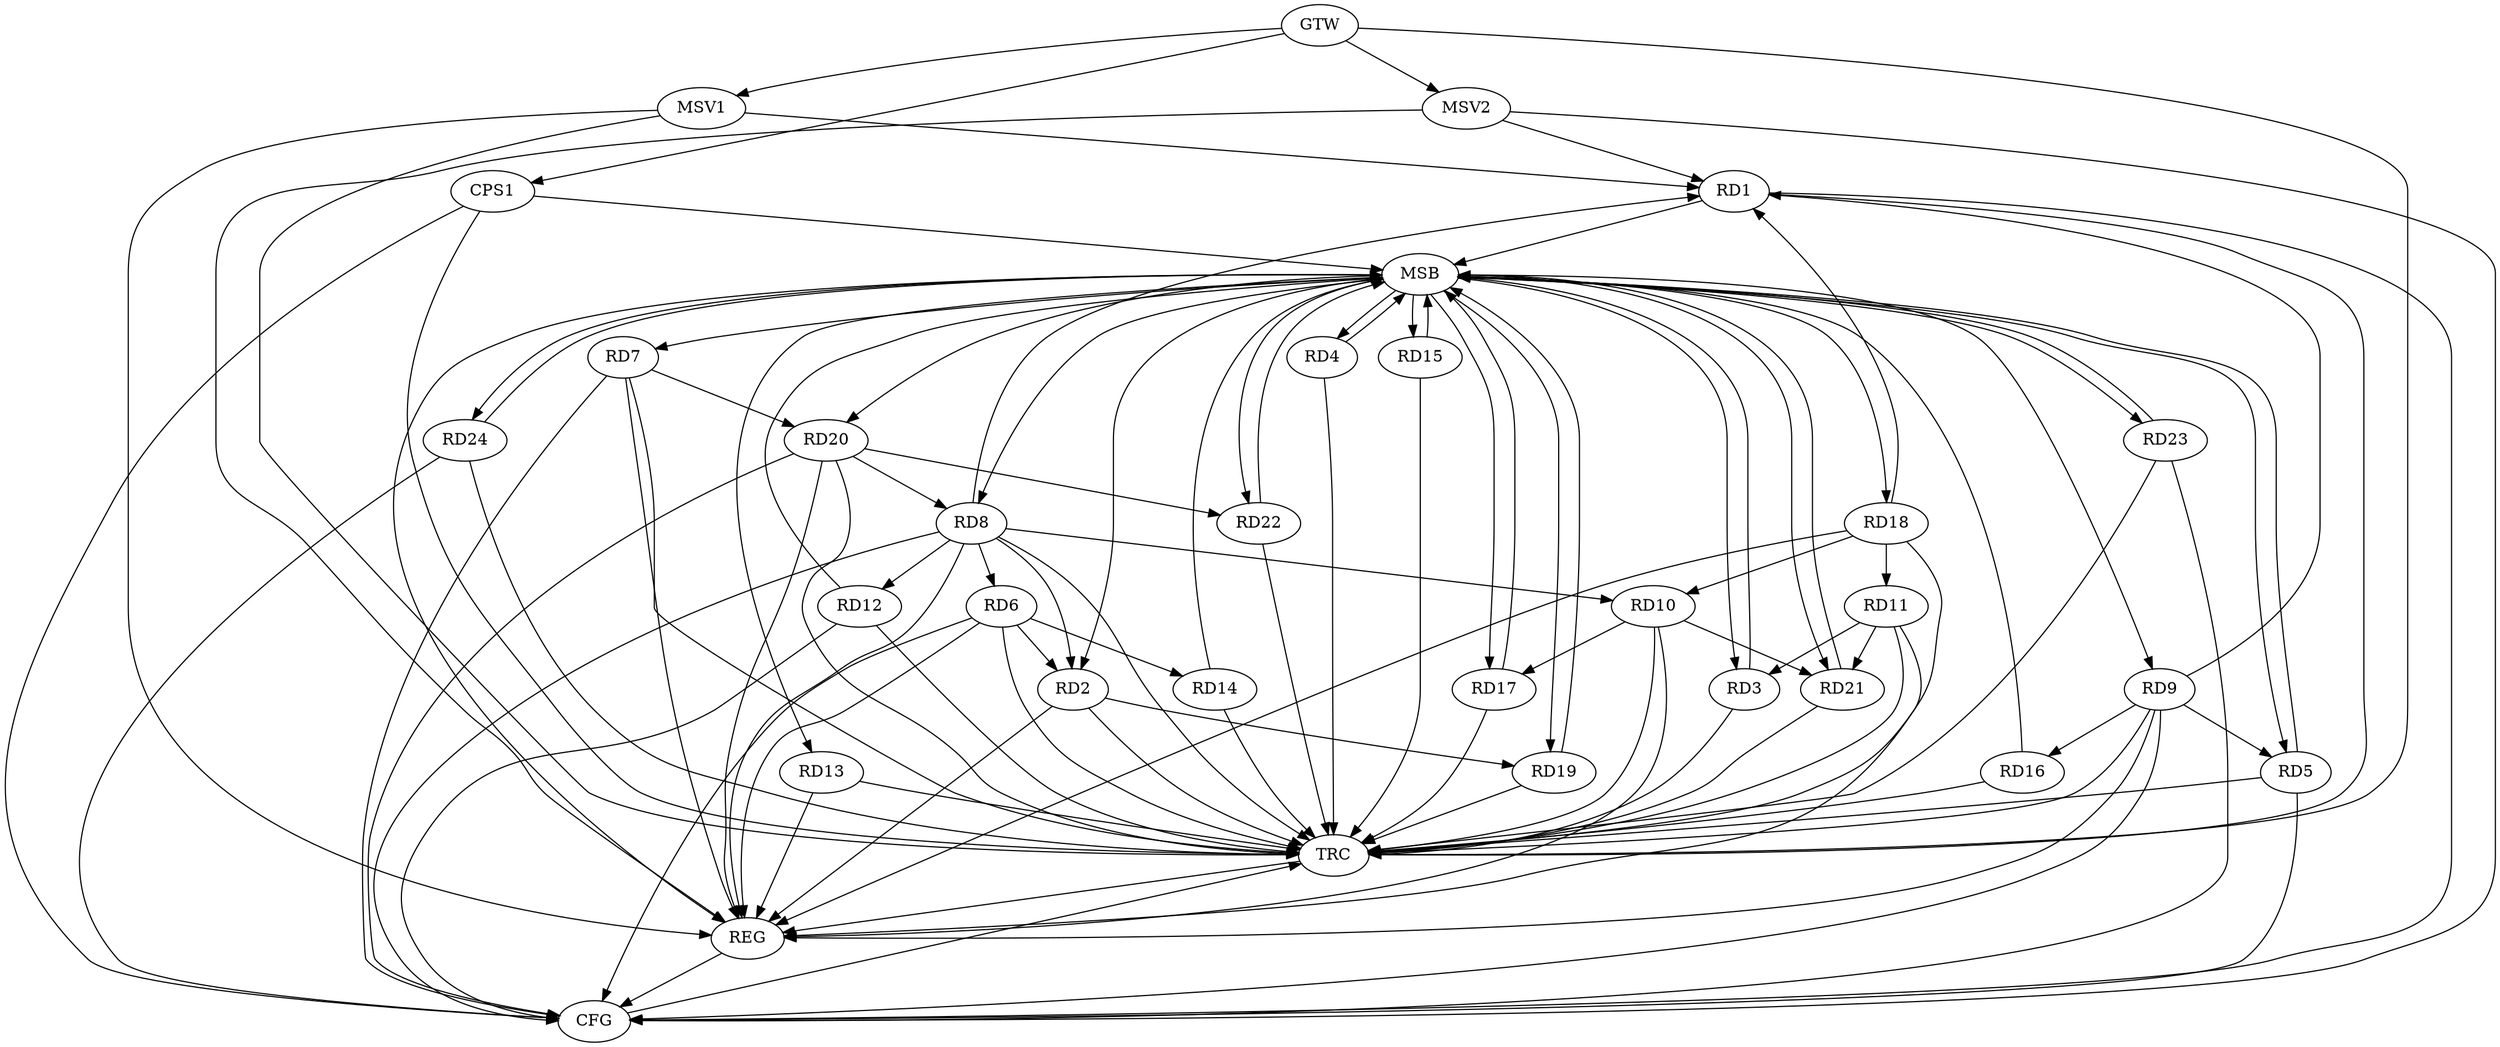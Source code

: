 strict digraph G {
  RD1 [ label="RD1" ];
  RD2 [ label="RD2" ];
  RD3 [ label="RD3" ];
  RD4 [ label="RD4" ];
  RD5 [ label="RD5" ];
  RD6 [ label="RD6" ];
  RD7 [ label="RD7" ];
  RD8 [ label="RD8" ];
  RD9 [ label="RD9" ];
  RD10 [ label="RD10" ];
  RD11 [ label="RD11" ];
  RD12 [ label="RD12" ];
  RD13 [ label="RD13" ];
  RD14 [ label="RD14" ];
  RD15 [ label="RD15" ];
  RD16 [ label="RD16" ];
  RD17 [ label="RD17" ];
  RD18 [ label="RD18" ];
  RD19 [ label="RD19" ];
  RD20 [ label="RD20" ];
  RD21 [ label="RD21" ];
  RD22 [ label="RD22" ];
  RD23 [ label="RD23" ];
  RD24 [ label="RD24" ];
  CPS1 [ label="CPS1" ];
  GTW [ label="GTW" ];
  REG [ label="REG" ];
  MSB [ label="MSB" ];
  CFG [ label="CFG" ];
  TRC [ label="TRC" ];
  MSV1 [ label="MSV1" ];
  MSV2 [ label="MSV2" ];
  RD8 -> RD1;
  RD9 -> RD1;
  RD18 -> RD1;
  RD6 -> RD2;
  RD8 -> RD2;
  RD2 -> RD19;
  RD11 -> RD3;
  RD9 -> RD5;
  RD8 -> RD6;
  RD6 -> RD14;
  RD7 -> RD20;
  RD8 -> RD10;
  RD8 -> RD12;
  RD20 -> RD8;
  RD9 -> RD16;
  RD10 -> RD17;
  RD18 -> RD10;
  RD10 -> RD21;
  RD18 -> RD11;
  RD11 -> RD21;
  RD20 -> RD22;
  GTW -> CPS1;
  RD2 -> REG;
  RD6 -> REG;
  RD7 -> REG;
  RD8 -> REG;
  RD9 -> REG;
  RD10 -> REG;
  RD11 -> REG;
  RD13 -> REG;
  RD18 -> REG;
  RD20 -> REG;
  RD1 -> MSB;
  MSB -> RD2;
  MSB -> RD23;
  MSB -> REG;
  RD3 -> MSB;
  MSB -> RD17;
  MSB -> RD18;
  MSB -> RD24;
  RD4 -> MSB;
  MSB -> RD3;
  RD5 -> MSB;
  MSB -> RD9;
  MSB -> RD21;
  RD12 -> MSB;
  RD14 -> MSB;
  MSB -> RD5;
  MSB -> RD15;
  RD15 -> MSB;
  RD16 -> MSB;
  MSB -> RD4;
  RD17 -> MSB;
  MSB -> RD7;
  MSB -> RD22;
  RD19 -> MSB;
  RD21 -> MSB;
  MSB -> RD19;
  MSB -> RD20;
  RD22 -> MSB;
  MSB -> RD8;
  RD23 -> MSB;
  RD24 -> MSB;
  CPS1 -> MSB;
  MSB -> RD13;
  CPS1 -> CFG;
  RD23 -> CFG;
  RD9 -> CFG;
  RD24 -> CFG;
  RD20 -> CFG;
  RD1 -> CFG;
  RD6 -> CFG;
  RD5 -> CFG;
  RD8 -> CFG;
  RD7 -> CFG;
  RD12 -> CFG;
  REG -> CFG;
  RD1 -> TRC;
  RD2 -> TRC;
  RD3 -> TRC;
  RD4 -> TRC;
  RD5 -> TRC;
  RD6 -> TRC;
  RD7 -> TRC;
  RD8 -> TRC;
  RD9 -> TRC;
  RD10 -> TRC;
  RD11 -> TRC;
  RD12 -> TRC;
  RD13 -> TRC;
  RD14 -> TRC;
  RD15 -> TRC;
  RD16 -> TRC;
  RD17 -> TRC;
  RD18 -> TRC;
  RD19 -> TRC;
  RD20 -> TRC;
  RD21 -> TRC;
  RD22 -> TRC;
  RD23 -> TRC;
  RD24 -> TRC;
  CPS1 -> TRC;
  GTW -> TRC;
  CFG -> TRC;
  TRC -> REG;
  MSV1 -> RD1;
  GTW -> MSV1;
  MSV1 -> REG;
  MSV1 -> TRC;
  MSV2 -> RD1;
  GTW -> MSV2;
  MSV2 -> REG;
  MSV2 -> CFG;
}
